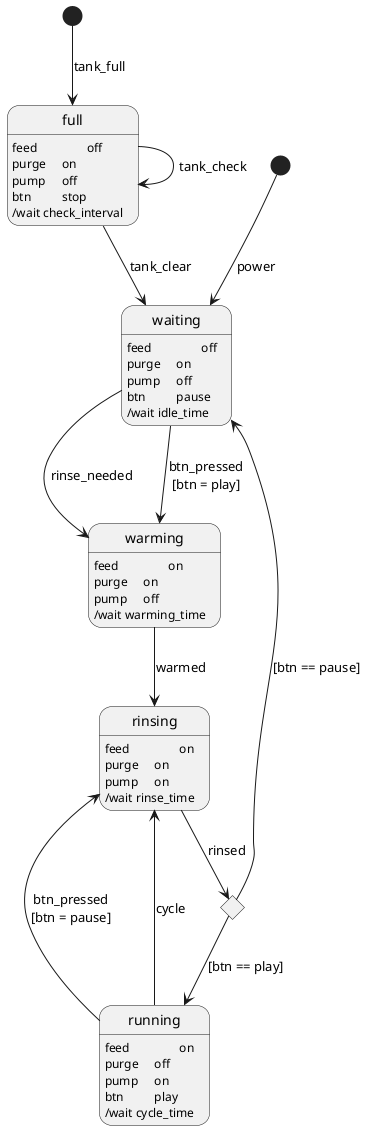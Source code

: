 @startuml water_state
hide empty description

state waiting {
  waiting: feed\t\toff
  waiting: purge\ton
  waiting: pump\toff
  waiting: btn\t\tpause
  waiting: /wait idle_time
}

state warming {
  warming : feed\t\ton
  warming : purge\ton
  warming : pump\toff
  warming : /wait warming_time
}

state rinsing {
  rinsing: feed\t\ton
  rinsing: purge\ton
  rinsing: pump\ton
  rinsing: /wait rinse_time
}

state running {
  running: feed\t\ton
  running: purge\toff
  running: pump\ton
  running: btn\t\tplay
  running: /wait cycle_time
}

state full {
  full: feed\t\toff
  full: purge\ton
  full: pump\toff
  full: btn\t\tstop
  full: /wait check_interval
}
state stopstart <<choice>>
state tank_full <<start>>
[*] --> waiting : power

waiting --> warming : rinse_needed
waiting --> warming : btn_pressed\n[btn = play]
warming --> rinsing: warmed
rinsing --> stopstart: rinsed
stopstart --> running : [btn == play]
running --> rinsing: btn_pressed\n[btn = pause]
stopstart--> waiting : [btn == pause]
running --> rinsing: cycle
tank_full --> full: tank_full
full --> waiting: tank_clear
full --> full: tank_check

@enduml
